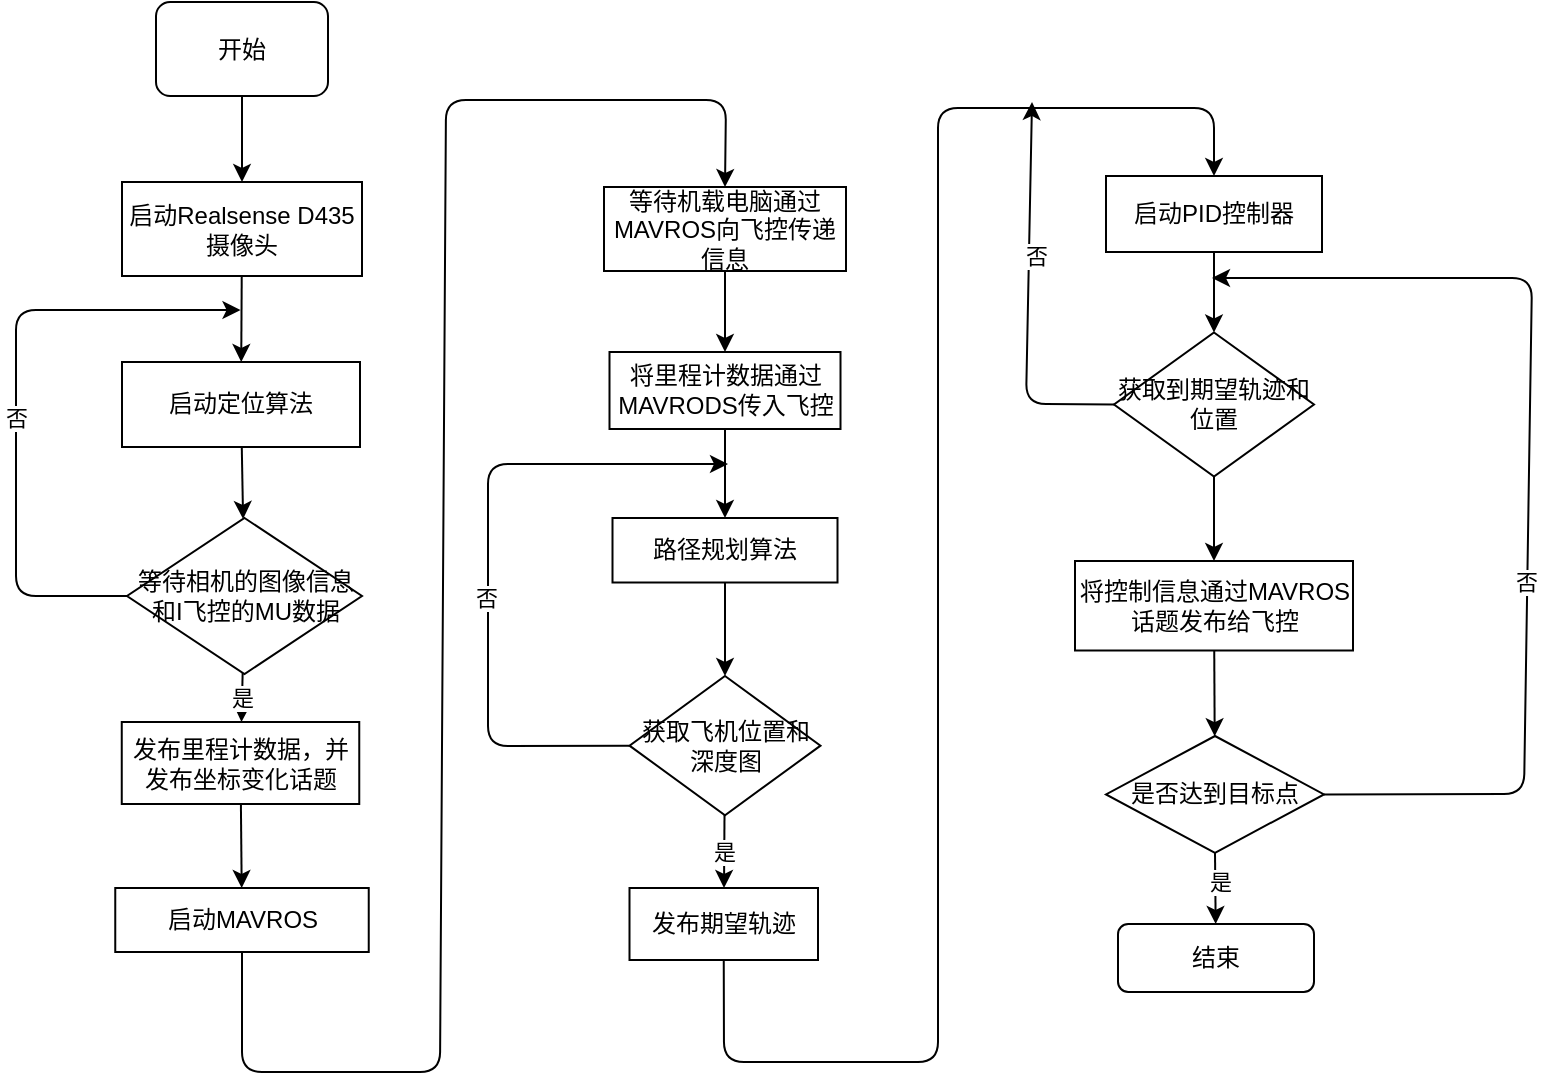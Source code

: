 <mxfile>
    <diagram id="MCyDoIqZ0l6ufCXqntTO" name="第 1 页">
        <mxGraphModel dx="906" dy="622" grid="0" gridSize="10" guides="1" tooltips="1" connect="1" arrows="1" fold="1" page="1" pageScale="1" pageWidth="827" pageHeight="1169" background="none" math="0" shadow="0">
            <root>
                <mxCell id="0"/>
                <mxCell id="1" parent="0"/>
                <mxCell id="3" value="开始" style="rounded=1;whiteSpace=wrap;html=1;" parent="1" vertex="1">
                    <mxGeometry x="89" y="58" width="86" height="47" as="geometry"/>
                </mxCell>
                <mxCell id="8" value="" style="edgeStyle=none;html=1;" parent="1" source="5" target="7" edge="1">
                    <mxGeometry relative="1" as="geometry"/>
                </mxCell>
                <mxCell id="5" value="启动Realsense D435摄像头" style="rounded=0;whiteSpace=wrap;html=1;" parent="1" vertex="1">
                    <mxGeometry x="72" y="148" width="120" height="47" as="geometry"/>
                </mxCell>
                <mxCell id="6" value="" style="endArrow=classic;html=1;entryX=0.5;entryY=0;entryDx=0;entryDy=0;exitX=0.5;exitY=1;exitDx=0;exitDy=0;" parent="1" source="3" target="5" edge="1">
                    <mxGeometry width="50" height="50" relative="1" as="geometry">
                        <mxPoint x="133" y="103" as="sourcePoint"/>
                        <mxPoint x="493" y="297" as="targetPoint"/>
                        <Array as="points"/>
                    </mxGeometry>
                </mxCell>
                <mxCell id="10" value="" style="edgeStyle=none;html=1;" parent="1" source="7" target="9" edge="1">
                    <mxGeometry relative="1" as="geometry"/>
                </mxCell>
                <mxCell id="7" value="启动定位算法" style="whiteSpace=wrap;html=1;rounded=0;" parent="1" vertex="1">
                    <mxGeometry x="72" y="238" width="119" height="42.5" as="geometry"/>
                </mxCell>
                <mxCell id="11" style="edgeStyle=none;html=1;" parent="1" source="9" edge="1">
                    <mxGeometry relative="1" as="geometry">
                        <mxPoint x="131.25" y="212" as="targetPoint"/>
                        <Array as="points">
                            <mxPoint x="19" y="355"/>
                            <mxPoint x="19" y="212"/>
                        </Array>
                    </mxGeometry>
                </mxCell>
                <mxCell id="12" value="否" style="edgeLabel;html=1;align=center;verticalAlign=middle;resizable=0;points=[];" parent="11" vertex="1" connectable="0">
                    <mxGeometry x="-0.071" relative="1" as="geometry">
                        <mxPoint as="offset"/>
                    </mxGeometry>
                </mxCell>
                <mxCell id="14" value="是" style="edgeStyle=none;html=1;" parent="1" source="9" target="13" edge="1">
                    <mxGeometry relative="1" as="geometry"/>
                </mxCell>
                <mxCell id="9" value="等待相机的图像信息和I飞控的MU数据" style="rhombus;whiteSpace=wrap;html=1;rounded=0;" parent="1" vertex="1">
                    <mxGeometry x="74.5" y="316" width="117.5" height="78" as="geometry"/>
                </mxCell>
                <mxCell id="16" value="" style="edgeStyle=none;html=1;" parent="1" source="13" target="15" edge="1">
                    <mxGeometry relative="1" as="geometry"/>
                </mxCell>
                <mxCell id="13" value="发布里程计数据，并发布坐标变化话题" style="whiteSpace=wrap;html=1;rounded=0;" parent="1" vertex="1">
                    <mxGeometry x="71.88" y="418" width="118.75" height="41" as="geometry"/>
                </mxCell>
                <mxCell id="19" style="edgeStyle=none;html=1;entryX=0.5;entryY=0;entryDx=0;entryDy=0;exitX=0.5;exitY=1;exitDx=0;exitDy=0;" parent="1" source="15" target="17" edge="1">
                    <mxGeometry relative="1" as="geometry">
                        <Array as="points">
                            <mxPoint x="132" y="593"/>
                            <mxPoint x="231" y="593"/>
                            <mxPoint x="234" y="107"/>
                            <mxPoint x="374" y="107"/>
                        </Array>
                    </mxGeometry>
                </mxCell>
                <mxCell id="15" value="启动MAVROS" style="whiteSpace=wrap;html=1;rounded=0;" parent="1" vertex="1">
                    <mxGeometry x="68.63" y="501" width="126.74" height="32" as="geometry"/>
                </mxCell>
                <mxCell id="21" value="" style="edgeStyle=none;html=1;" parent="1" source="17" target="20" edge="1">
                    <mxGeometry relative="1" as="geometry"/>
                </mxCell>
                <mxCell id="17" value="等待机载电脑通过MAVROS向飞控传递信息" style="rounded=0;whiteSpace=wrap;html=1;" parent="1" vertex="1">
                    <mxGeometry x="313" y="150.5" width="121" height="42" as="geometry"/>
                </mxCell>
                <mxCell id="23" value="" style="edgeStyle=none;html=1;" parent="1" source="20" target="22" edge="1">
                    <mxGeometry relative="1" as="geometry"/>
                </mxCell>
                <mxCell id="20" value="将里程计数据通过MAVRODS传入飞控" style="whiteSpace=wrap;html=1;rounded=0;" parent="1" vertex="1">
                    <mxGeometry x="315.75" y="233" width="115.5" height="38.5" as="geometry"/>
                </mxCell>
                <mxCell id="25" value="" style="edgeStyle=none;html=1;" parent="1" source="22" target="24" edge="1">
                    <mxGeometry relative="1" as="geometry"/>
                </mxCell>
                <mxCell id="22" value="路径规划算法" style="whiteSpace=wrap;html=1;rounded=0;" parent="1" vertex="1">
                    <mxGeometry x="317.25" y="316" width="112.5" height="32.25" as="geometry"/>
                </mxCell>
                <mxCell id="26" style="edgeStyle=none;html=1;exitX=0;exitY=0.5;exitDx=0;exitDy=0;" parent="1" source="24" edge="1">
                    <mxGeometry relative="1" as="geometry">
                        <mxPoint x="375" y="289" as="targetPoint"/>
                        <Array as="points">
                            <mxPoint x="255" y="430"/>
                            <mxPoint x="255" y="289"/>
                        </Array>
                    </mxGeometry>
                </mxCell>
                <mxCell id="27" value="否" style="edgeLabel;html=1;align=center;verticalAlign=middle;resizable=0;points=[];" parent="26" vertex="1" connectable="0">
                    <mxGeometry x="-0.127" y="1" relative="1" as="geometry">
                        <mxPoint as="offset"/>
                    </mxGeometry>
                </mxCell>
                <mxCell id="29" value="是" style="edgeStyle=none;html=1;" parent="1" source="24" target="28" edge="1">
                    <mxGeometry relative="1" as="geometry"/>
                </mxCell>
                <mxCell id="24" value="获取飞机位置和深度图" style="rhombus;whiteSpace=wrap;html=1;rounded=0;" parent="1" vertex="1">
                    <mxGeometry x="325.75" y="395" width="95.5" height="69.63" as="geometry"/>
                </mxCell>
                <mxCell id="31" style="edgeStyle=none;html=1;exitX=0.5;exitY=1;exitDx=0;exitDy=0;entryX=0.5;entryY=0;entryDx=0;entryDy=0;" parent="1" source="28" target="30" edge="1">
                    <mxGeometry relative="1" as="geometry">
                        <Array as="points">
                            <mxPoint x="373" y="588"/>
                            <mxPoint x="480" y="588"/>
                            <mxPoint x="480" y="111"/>
                            <mxPoint x="618" y="111"/>
                        </Array>
                    </mxGeometry>
                </mxCell>
                <mxCell id="28" value="发布期望轨迹" style="whiteSpace=wrap;html=1;rounded=0;" parent="1" vertex="1">
                    <mxGeometry x="325.75" y="501" width="94.25" height="36" as="geometry"/>
                </mxCell>
                <mxCell id="33" value="" style="edgeStyle=none;html=1;" parent="1" source="30" target="32" edge="1">
                    <mxGeometry relative="1" as="geometry"/>
                </mxCell>
                <mxCell id="30" value="启动PID控制器" style="rounded=0;whiteSpace=wrap;html=1;" parent="1" vertex="1">
                    <mxGeometry x="564" y="145" width="108" height="38" as="geometry"/>
                </mxCell>
                <mxCell id="34" style="edgeStyle=none;html=1;exitX=0;exitY=0.5;exitDx=0;exitDy=0;" parent="1" source="32" edge="1">
                    <mxGeometry relative="1" as="geometry">
                        <mxPoint x="527" y="108" as="targetPoint"/>
                        <Array as="points">
                            <mxPoint x="524" y="259"/>
                        </Array>
                    </mxGeometry>
                </mxCell>
                <mxCell id="35" value="否" style="edgeLabel;html=1;align=center;verticalAlign=middle;resizable=0;points=[];" parent="34" vertex="1" connectable="0">
                    <mxGeometry x="0.211" y="-3" relative="1" as="geometry">
                        <mxPoint as="offset"/>
                    </mxGeometry>
                </mxCell>
                <mxCell id="37" value="" style="edgeStyle=none;html=1;" parent="1" source="32" target="36" edge="1">
                    <mxGeometry relative="1" as="geometry"/>
                </mxCell>
                <mxCell id="32" value="获取到期望轨迹和位置" style="rhombus;whiteSpace=wrap;html=1;rounded=0;" parent="1" vertex="1">
                    <mxGeometry x="568" y="223.25" width="100" height="72" as="geometry"/>
                </mxCell>
                <mxCell id="39" value="" style="edgeStyle=none;html=1;" parent="1" source="36" target="38" edge="1">
                    <mxGeometry relative="1" as="geometry"/>
                </mxCell>
                <mxCell id="36" value="将控制信息通过MAVROS话题发布给飞控" style="whiteSpace=wrap;html=1;rounded=0;" parent="1" vertex="1">
                    <mxGeometry x="548.5" y="337.5" width="139" height="44.75" as="geometry"/>
                </mxCell>
                <mxCell id="40" style="edgeStyle=none;html=1;exitX=1;exitY=0.5;exitDx=0;exitDy=0;" parent="1" source="38" edge="1">
                    <mxGeometry relative="1" as="geometry">
                        <mxPoint x="617" y="196" as="targetPoint"/>
                        <Array as="points">
                            <mxPoint x="773" y="454"/>
                            <mxPoint x="777" y="196"/>
                        </Array>
                    </mxGeometry>
                </mxCell>
                <mxCell id="41" value="否" style="edgeLabel;html=1;align=center;verticalAlign=middle;resizable=0;points=[];" parent="40" vertex="1" connectable="0">
                    <mxGeometry x="-0.205" y="1" relative="1" as="geometry">
                        <mxPoint as="offset"/>
                    </mxGeometry>
                </mxCell>
                <mxCell id="38" value="是否达到目标点" style="rhombus;whiteSpace=wrap;html=1;rounded=0;" parent="1" vertex="1">
                    <mxGeometry x="564" y="425" width="109" height="58.38" as="geometry"/>
                </mxCell>
                <mxCell id="42" value="结束" style="rounded=1;whiteSpace=wrap;html=1;" parent="1" vertex="1">
                    <mxGeometry x="570" y="519" width="98" height="34" as="geometry"/>
                </mxCell>
                <mxCell id="43" value="" style="endArrow=classic;html=1;exitX=0.5;exitY=1;exitDx=0;exitDy=0;" parent="1" source="38" target="42" edge="1">
                    <mxGeometry width="50" height="50" relative="1" as="geometry">
                        <mxPoint x="632" y="523" as="sourcePoint"/>
                        <mxPoint x="682" y="473" as="targetPoint"/>
                    </mxGeometry>
                </mxCell>
                <mxCell id="44" value="是" style="edgeLabel;html=1;align=center;verticalAlign=middle;resizable=0;points=[];" parent="43" vertex="1" connectable="0">
                    <mxGeometry x="-0.202" y="2" relative="1" as="geometry">
                        <mxPoint as="offset"/>
                    </mxGeometry>
                </mxCell>
            </root>
        </mxGraphModel>
    </diagram>
</mxfile>
